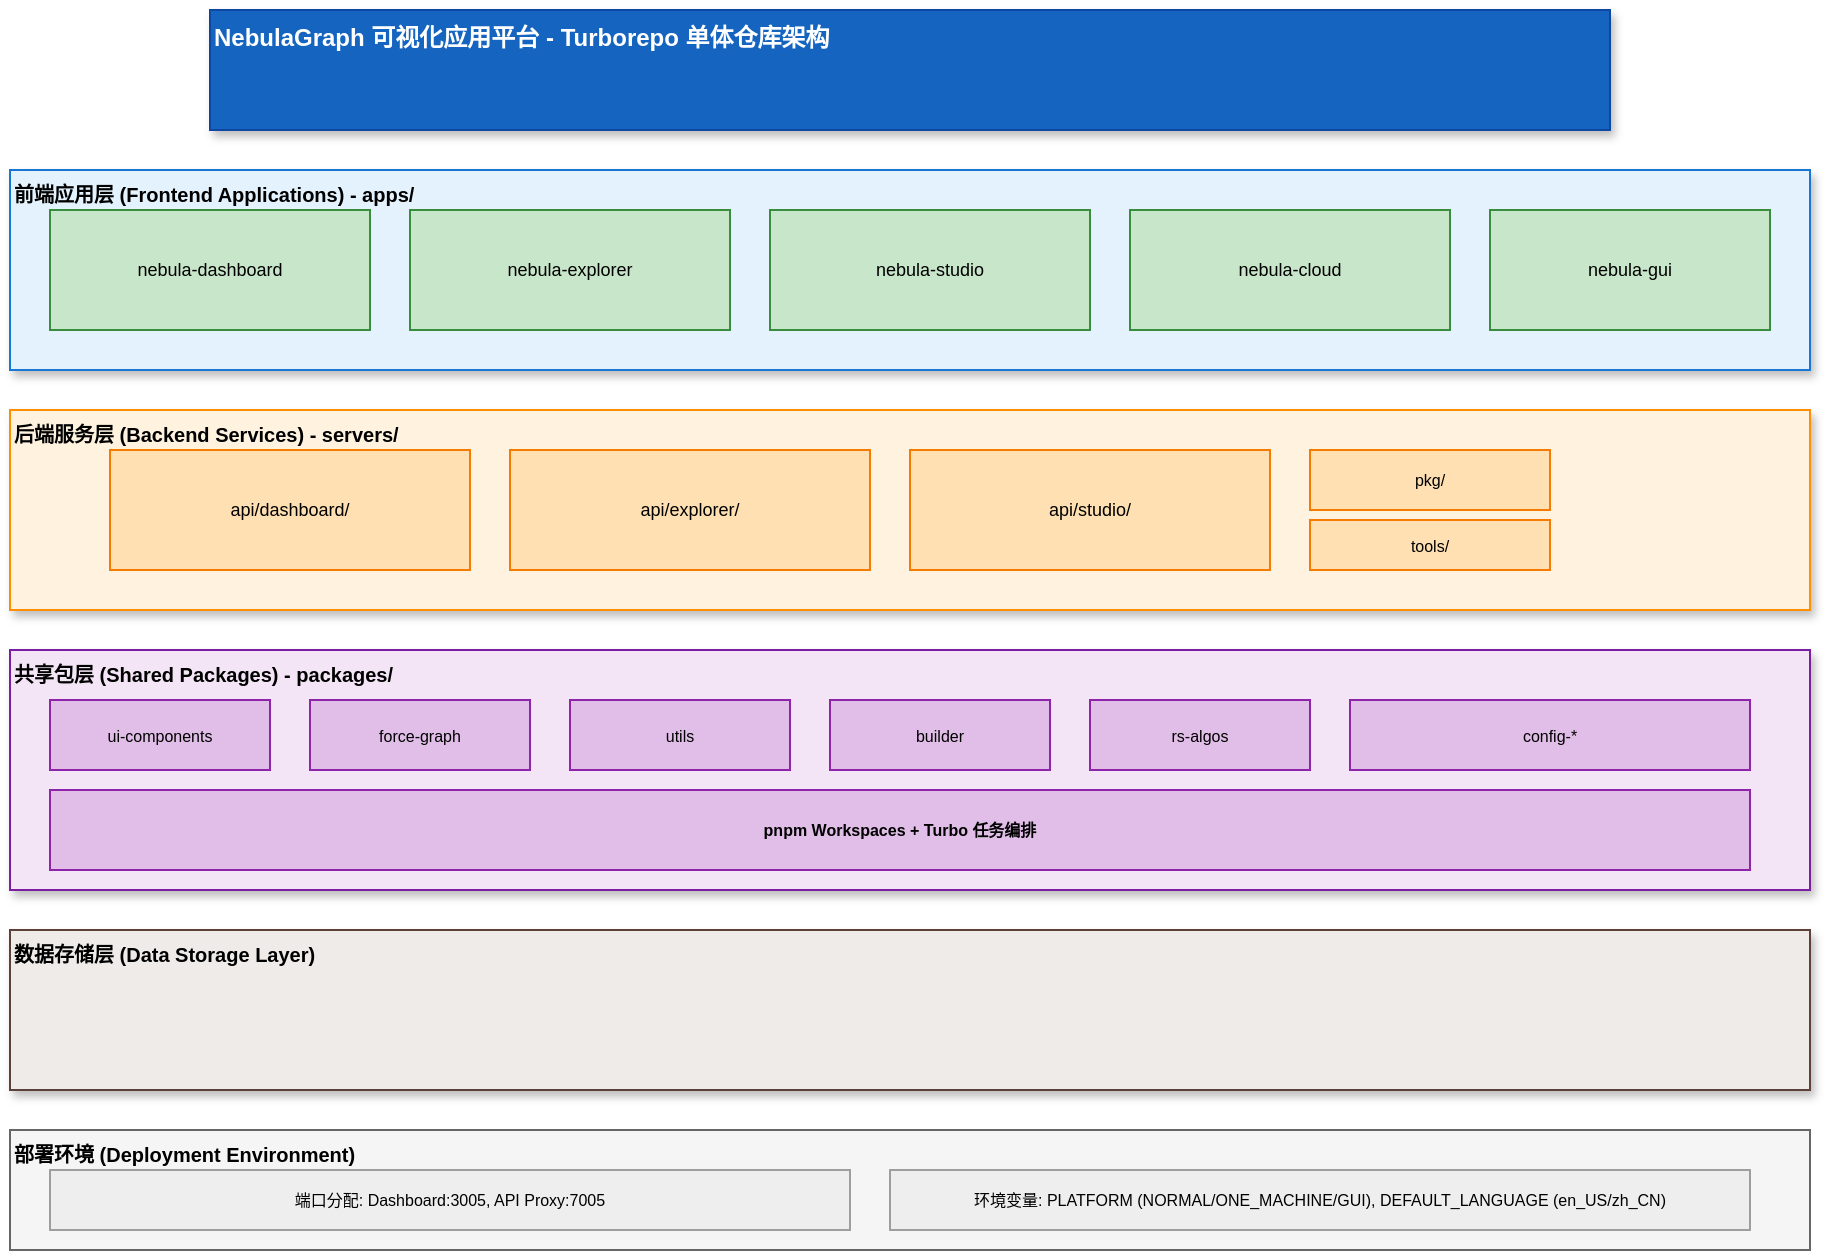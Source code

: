 <mxfile version="27.1.6">
  <diagram name="第 1 页" id="TzMEYvM5NXTL6G3GgsEP">
    <mxGraphModel dx="1426" dy="824" grid="1" gridSize="10" guides="1" tooltips="1" connect="1" arrows="1" fold="1" page="1" pageScale="1" pageWidth="827" pageHeight="1169" math="0" shadow="0">
      <root>
        <mxCell id="0" />
        <mxCell id="1" parent="0" />
        <mxCell id="e-EIxeC3hsusqqLx89U6-105" value="NebulaGraph 可视化应用平台 - Turborepo 单体仓库架构" style="whiteSpace=wrap;html=1;fillColor=#1565C0;fontColor=#ffffff;strokeColor=#0D47A1;fontSize=12;fontStyle=1;rounded=3;shadow=1;align=left;verticalAlign=top;" vertex="1" parent="1">
          <mxGeometry x="150" y="20" width="700" height="60" as="geometry" />
        </mxCell>
        <mxCell id="e-EIxeC3hsusqqLx89U6-106" value="前端应用层 (Frontend Applications) - apps/" style="whiteSpace=wrap;html=1;fillColor=#E3F2FD;strokeColor=#1976D2;fontSize=10;fontStyle=1;rounded=2;shadow=1;align=left;verticalAlign=top;" vertex="1" parent="1">
          <mxGeometry x="50" y="100" width="900" height="100" as="geometry" />
        </mxCell>
        <mxCell id="e-EIxeC3hsusqqLx89U6-112" value="后端服务层 (Backend Services) - servers/" style="whiteSpace=wrap;html=1;fillColor=#FFF3E0;strokeColor=#FF8F00;fontSize=10;fontStyle=1;rounded=2;shadow=1;align=left;verticalAlign=top;" vertex="1" parent="1">
          <mxGeometry x="50" y="220" width="900" height="100" as="geometry" />
        </mxCell>
        <mxCell id="e-EIxeC3hsusqqLx89U6-118" value="共享包层 (Shared Packages) - packages/" style="whiteSpace=wrap;html=1;fillColor=#F3E5F5;strokeColor=#7B1FA2;fontSize=10;fontStyle=1;rounded=2;shadow=1;align=left;verticalAlign=top;" vertex="1" parent="1">
          <mxGeometry x="50" y="340" width="900" height="120" as="geometry" />
        </mxCell>
        <mxCell id="e-EIxeC3hsusqqLx89U6-126" value="数据存储层 (Data Storage Layer)" style="whiteSpace=wrap;html=1;fillColor=#EFEBE9;strokeColor=#5D4037;fontSize=10;fontStyle=1;rounded=2;shadow=1;align=left;verticalAlign=top;" vertex="1" parent="1">
          <mxGeometry x="50" y="480" width="900" height="80" as="geometry" />
        </mxCell>
        <mxCell id="e-EIxeC3hsusqqLx89U6-127" value="部署环境 (Deployment Environment)" style="whiteSpace=wrap;html=1;fillColor=#F5F5F5;strokeColor=#666666;fontSize=10;fontStyle=1;rounded=2;align=left;verticalAlign=top;" vertex="1" parent="1">
          <mxGeometry x="50" y="580" width="900" height="60" as="geometry" />
        </mxCell>
        <mxCell id="e-EIxeC3hsusqqLx89U6-132" value="nebula-dashboard" style="whiteSpace=wrap;html=1;fillColor=#C8E6C9;strokeColor=#388E3C;fontSize=9;rounded=2;" vertex="1" parent="1">
          <mxGeometry x="70" y="120" width="160" height="60" as="geometry" />
        </mxCell>
        <mxCell id="e-EIxeC3hsusqqLx89U6-133" value="nebula-explorer" style="whiteSpace=wrap;html=1;fillColor=#C8E6C9;strokeColor=#388E3C;fontSize=9;rounded=2;" vertex="1" parent="1">
          <mxGeometry x="250" y="120" width="160" height="60" as="geometry" />
        </mxCell>
        <mxCell id="e-EIxeC3hsusqqLx89U6-134" value="nebula-studio" style="whiteSpace=wrap;html=1;fillColor=#C8E6C9;strokeColor=#388E3C;fontSize=9;rounded=2;" vertex="1" parent="1">
          <mxGeometry x="430" y="120" width="160" height="60" as="geometry" />
        </mxCell>
        <mxCell id="e-EIxeC3hsusqqLx89U6-135" value="nebula-cloud" style="whiteSpace=wrap;html=1;fillColor=#C8E6C9;strokeColor=#388E3C;fontSize=9;rounded=2;" vertex="1" parent="1">
          <mxGeometry x="610" y="120" width="160" height="60" as="geometry" />
        </mxCell>
        <mxCell id="e-EIxeC3hsusqqLx89U6-136" value="nebula-gui" style="whiteSpace=wrap;html=1;fillColor=#C8E6C9;strokeColor=#388E3C;fontSize=9;rounded=2;" vertex="1" parent="1">
          <mxGeometry x="790" y="120" width="140" height="60" as="geometry" />
        </mxCell>
        <mxCell id="e-EIxeC3hsusqqLx89U6-137" value="api/dashboard/" style="whiteSpace=wrap;html=1;fillColor=#FFE0B2;strokeColor=#F57C00;fontSize=9;rounded=2;" vertex="1" parent="1">
          <mxGeometry x="100" y="240" width="180" height="60" as="geometry" />
        </mxCell>
        <mxCell id="e-EIxeC3hsusqqLx89U6-138" value="api/explorer/" style="whiteSpace=wrap;html=1;fillColor=#FFE0B2;strokeColor=#F57C00;fontSize=9;rounded=2;" vertex="1" parent="1">
          <mxGeometry x="300" y="240" width="180" height="60" as="geometry" />
        </mxCell>
        <mxCell id="e-EIxeC3hsusqqLx89U6-139" value="api/studio/" style="whiteSpace=wrap;html=1;fillColor=#FFE0B2;strokeColor=#F57C00;fontSize=9;rounded=2;" vertex="1" parent="1">
          <mxGeometry x="500" y="240" width="180" height="60" as="geometry" />
        </mxCell>
        <mxCell id="e-EIxeC3hsusqqLx89U6-140" value="pkg/" style="whiteSpace=wrap;html=1;fillColor=#FFE0B2;strokeColor=#F57C00;fontSize=8;rounded=2;" vertex="1" parent="1">
          <mxGeometry x="700" y="240" width="120" height="30" as="geometry" />
        </mxCell>
        <mxCell id="e-EIxeC3hsusqqLx89U6-141" value="tools/" style="whiteSpace=wrap;html=1;fillColor=#FFE0B2;strokeColor=#F57C00;fontSize=8;rounded=2;" vertex="1" parent="1">
          <mxGeometry x="700" y="275" width="120" height="25" as="geometry" />
        </mxCell>
        <mxCell id="e-EIxeC3hsusqqLx89U6-142" value="ui-components" style="whiteSpace=wrap;html=1;fillColor=#E1BEE7;strokeColor=#8E24AA;fontSize=8;rounded=2;" vertex="1" parent="1">
          <mxGeometry x="70" y="365" width="110" height="35" as="geometry" />
        </mxCell>
        <mxCell id="e-EIxeC3hsusqqLx89U6-143" value="force-graph" style="whiteSpace=wrap;html=1;fillColor=#E1BEE7;strokeColor=#8E24AA;fontSize=8;rounded=2;" vertex="1" parent="1">
          <mxGeometry x="200" y="365" width="110" height="35" as="geometry" />
        </mxCell>
        <mxCell id="e-EIxeC3hsusqqLx89U6-144" value="utils" style="whiteSpace=wrap;html=1;fillColor=#E1BEE7;strokeColor=#8E24AA;fontSize=8;rounded=2;" vertex="1" parent="1">
          <mxGeometry x="330" y="365" width="110" height="35" as="geometry" />
        </mxCell>
        <mxCell id="e-EIxeC3hsusqqLx89U6-145" value="builder" style="whiteSpace=wrap;html=1;fillColor=#E1BEE7;strokeColor=#8E24AA;fontSize=8;rounded=2;" vertex="1" parent="1">
          <mxGeometry x="460" y="365" width="110" height="35" as="geometry" />
        </mxCell>
        <mxCell id="e-EIxeC3hsusqqLx89U6-146" value="rs-algos" style="whiteSpace=wrap;html=1;fillColor=#E1BEE7;strokeColor=#8E24AA;fontSize=8;rounded=2;" vertex="1" parent="1">
          <mxGeometry x="590" y="365" width="110" height="35" as="geometry" />
        </mxCell>
        <mxCell id="e-EIxeC3hsusqqLx89U6-147" value="config-*" style="whiteSpace=wrap;html=1;fillColor=#E1BEE7;strokeColor=#8E24AA;fontSize=8;rounded=2;" vertex="1" parent="1">
          <mxGeometry x="720" y="365" width="200" height="35" as="geometry" />
        </mxCell>
        <mxCell id="e-EIxeC3hsusqqLx89U6-148" value="pnpm Workspaces + Turbo 任务编排" style="whiteSpace=wrap;html=1;fillColor=#E1BEE7;strokeColor=#8E24AA;fontSize=8;fontStyle=1;rounded=2;" vertex="1" parent="1">
          <mxGeometry x="70" y="410" width="850" height="40" as="geometry" />
        </mxCell>
        <mxCell id="e-EIxeC3hsusqqLx89U6-149" value="端口分配: Dashboard:3005, API Proxy:7005" style="whiteSpace=wrap;html=1;fillColor=#EEEEEE;strokeColor=#9E9E9E;fontSize=8;rounded=2;" vertex="1" parent="1">
          <mxGeometry x="70" y="600" width="400" height="30" as="geometry" />
        </mxCell>
        <mxCell id="e-EIxeC3hsusqqLx89U6-150" value="环境变量: PLATFORM (NORMAL/ONE_MACHINE/GUI), DEFAULT_LANGUAGE (en_US/zh_CN)" style="whiteSpace=wrap;html=1;fillColor=#EEEEEE;strokeColor=#9E9E9E;fontSize=8;rounded=2;" vertex="1" parent="1">
          <mxGeometry x="490" y="600" width="430" height="30" as="geometry" />
        </mxCell>
      </root>
    </mxGraphModel>
  </diagram>
</mxfile>
